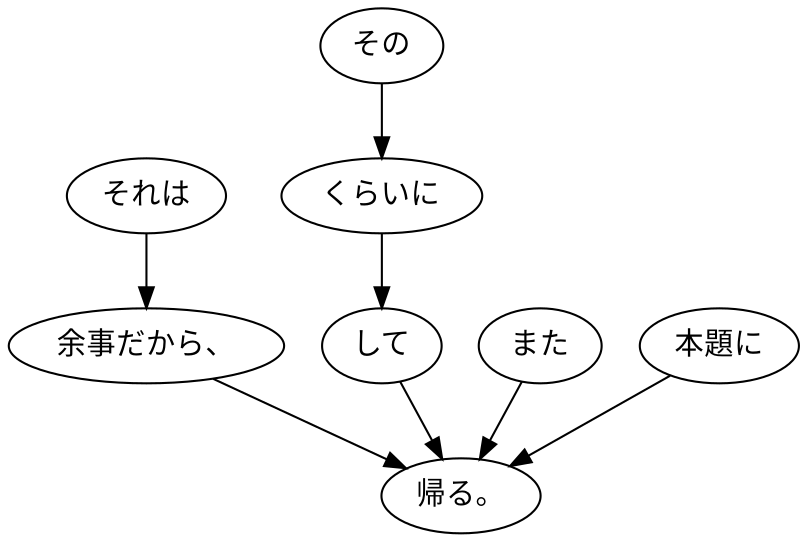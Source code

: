 digraph graph4046 {
	node0 [label="それは"];
	node1 [label="余事だから、"];
	node2 [label="その"];
	node3 [label="くらいに"];
	node4 [label="して"];
	node5 [label="また"];
	node6 [label="本題に"];
	node7 [label="帰る。"];
	node0 -> node1;
	node1 -> node7;
	node2 -> node3;
	node3 -> node4;
	node4 -> node7;
	node5 -> node7;
	node6 -> node7;
}
